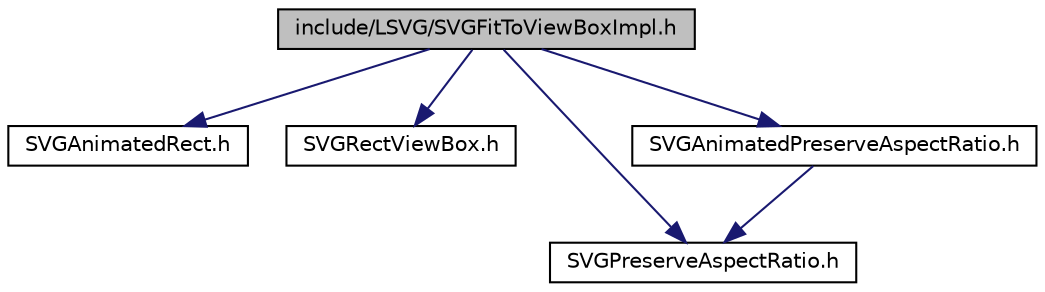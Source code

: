 digraph G
{
  edge [fontname="Helvetica",fontsize="10",labelfontname="Helvetica",labelfontsize="10"];
  node [fontname="Helvetica",fontsize="10",shape=record];
  Node1 [label="include/LSVG/SVGFitToViewBoxImpl.h",height=0.2,width=0.4,color="black", fillcolor="grey75", style="filled" fontcolor="black"];
  Node1 -> Node2 [color="midnightblue",fontsize="10",style="solid",fontname="Helvetica"];
  Node2 [label="SVGAnimatedRect.h",height=0.2,width=0.4,color="black", fillcolor="white", style="filled",URL="$_s_v_g_animated_rect_8h.html"];
  Node1 -> Node3 [color="midnightblue",fontsize="10",style="solid",fontname="Helvetica"];
  Node3 [label="SVGRectViewBox.h",height=0.2,width=0.4,color="black", fillcolor="white", style="filled",URL="$_s_v_g_rect_view_box_8h.html"];
  Node1 -> Node4 [color="midnightblue",fontsize="10",style="solid",fontname="Helvetica"];
  Node4 [label="SVGPreserveAspectRatio.h",height=0.2,width=0.4,color="black", fillcolor="white", style="filled",URL="$_s_v_g_preserve_aspect_ratio_8h.html"];
  Node1 -> Node5 [color="midnightblue",fontsize="10",style="solid",fontname="Helvetica"];
  Node5 [label="SVGAnimatedPreserveAspectRatio.h",height=0.2,width=0.4,color="black", fillcolor="white", style="filled",URL="$_s_v_g_animated_preserve_aspect_ratio_8h.html"];
  Node5 -> Node4 [color="midnightblue",fontsize="10",style="solid",fontname="Helvetica"];
}
